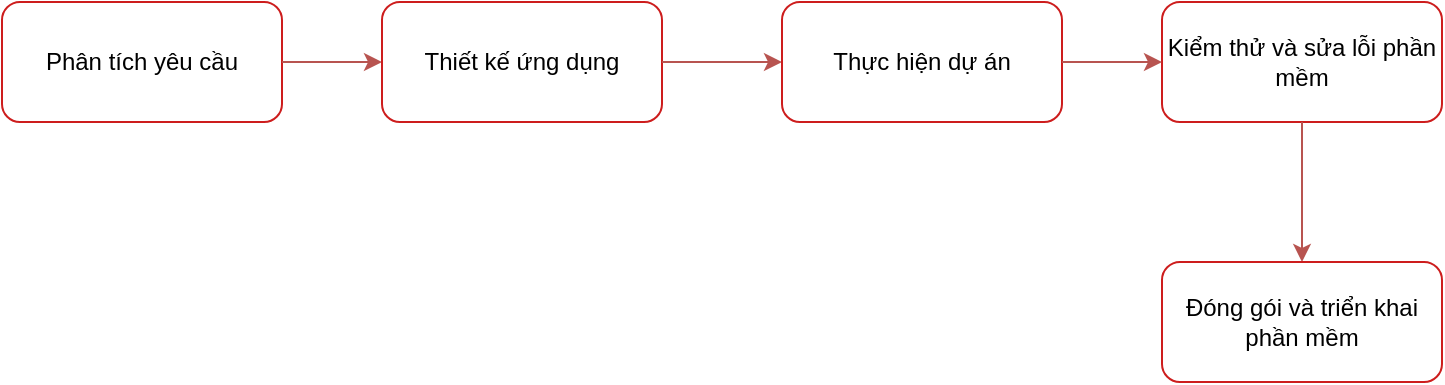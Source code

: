 <mxfile version="22.0.4" type="device">
  <diagram name="Trang-1" id="4-KWCuT25b9VXS04JhfX">
    <mxGraphModel dx="1877" dy="534" grid="1" gridSize="10" guides="1" tooltips="1" connect="1" arrows="1" fold="1" page="1" pageScale="1" pageWidth="827" pageHeight="1169" math="0" shadow="0">
      <root>
        <mxCell id="0" />
        <mxCell id="1" parent="0" />
        <mxCell id="bhxCRKdD7Bg3vfa7f7gh-2" value="Phân tích yêu cầu" style="rounded=1;whiteSpace=wrap;html=1;strokeColor=#cd1d1d;" vertex="1" parent="1">
          <mxGeometry x="-10" y="340" width="140" height="60" as="geometry" />
        </mxCell>
        <mxCell id="bhxCRKdD7Bg3vfa7f7gh-3" value="" style="endArrow=classic;html=1;rounded=0;exitX=1;exitY=0.5;exitDx=0;exitDy=0;entryX=0;entryY=0.5;entryDx=0;entryDy=0;fillColor=#f8cecc;strokeColor=#b85450;" edge="1" parent="1" source="bhxCRKdD7Bg3vfa7f7gh-2" target="bhxCRKdD7Bg3vfa7f7gh-4">
          <mxGeometry width="50" height="50" relative="1" as="geometry">
            <mxPoint x="350" y="500" as="sourcePoint" />
            <mxPoint x="300" y="370" as="targetPoint" />
          </mxGeometry>
        </mxCell>
        <mxCell id="bhxCRKdD7Bg3vfa7f7gh-4" value="Thiết kế ứng dụng" style="rounded=1;whiteSpace=wrap;html=1;strokeColor=#cd1d1d;" vertex="1" parent="1">
          <mxGeometry x="180" y="340" width="140" height="60" as="geometry" />
        </mxCell>
        <mxCell id="bhxCRKdD7Bg3vfa7f7gh-6" value="" style="endArrow=classic;html=1;rounded=0;exitX=1;exitY=0.5;exitDx=0;exitDy=0;entryX=0;entryY=0.5;entryDx=0;entryDy=0;fillColor=#f8cecc;strokeColor=#b85450;" edge="1" parent="1" source="bhxCRKdD7Bg3vfa7f7gh-4" target="bhxCRKdD7Bg3vfa7f7gh-7">
          <mxGeometry width="50" height="50" relative="1" as="geometry">
            <mxPoint x="440" y="420" as="sourcePoint" />
            <mxPoint x="520" y="390" as="targetPoint" />
          </mxGeometry>
        </mxCell>
        <mxCell id="bhxCRKdD7Bg3vfa7f7gh-7" value="Thực hiện dự án" style="rounded=1;whiteSpace=wrap;html=1;strokeColor=#cd1d1d;" vertex="1" parent="1">
          <mxGeometry x="380" y="340" width="140" height="60" as="geometry" />
        </mxCell>
        <mxCell id="bhxCRKdD7Bg3vfa7f7gh-9" value="Kiểm thử và sửa lỗi phần mềm" style="rounded=1;whiteSpace=wrap;html=1;strokeColor=#cd1d1d;" vertex="1" parent="1">
          <mxGeometry x="570" y="340" width="140" height="60" as="geometry" />
        </mxCell>
        <mxCell id="bhxCRKdD7Bg3vfa7f7gh-10" value="" style="endArrow=classic;html=1;rounded=0;exitX=1;exitY=0.5;exitDx=0;exitDy=0;entryX=0;entryY=0.5;entryDx=0;entryDy=0;fillColor=#f8cecc;strokeColor=#b85450;" edge="1" parent="1" source="bhxCRKdD7Bg3vfa7f7gh-7" target="bhxCRKdD7Bg3vfa7f7gh-9">
          <mxGeometry width="50" height="50" relative="1" as="geometry">
            <mxPoint x="450" y="380" as="sourcePoint" />
            <mxPoint x="540" y="380" as="targetPoint" />
          </mxGeometry>
        </mxCell>
        <mxCell id="bhxCRKdD7Bg3vfa7f7gh-12" value="" style="edgeStyle=none;orthogonalLoop=1;jettySize=auto;html=1;rounded=0;exitX=0.5;exitY=1;exitDx=0;exitDy=0;entryX=0.5;entryY=0;entryDx=0;entryDy=0;fillColor=#f8cecc;strokeColor=#b85450;" edge="1" parent="1" source="bhxCRKdD7Bg3vfa7f7gh-9" target="bhxCRKdD7Bg3vfa7f7gh-16">
          <mxGeometry width="80" relative="1" as="geometry">
            <mxPoint x="600" y="460" as="sourcePoint" />
            <mxPoint x="620" y="460" as="targetPoint" />
            <Array as="points" />
          </mxGeometry>
        </mxCell>
        <mxCell id="bhxCRKdD7Bg3vfa7f7gh-16" value="Đóng gói và triển khai phần mềm" style="rounded=1;whiteSpace=wrap;html=1;strokeColor=#cd1d1d;" vertex="1" parent="1">
          <mxGeometry x="570" y="470" width="140" height="60" as="geometry" />
        </mxCell>
      </root>
    </mxGraphModel>
  </diagram>
</mxfile>

